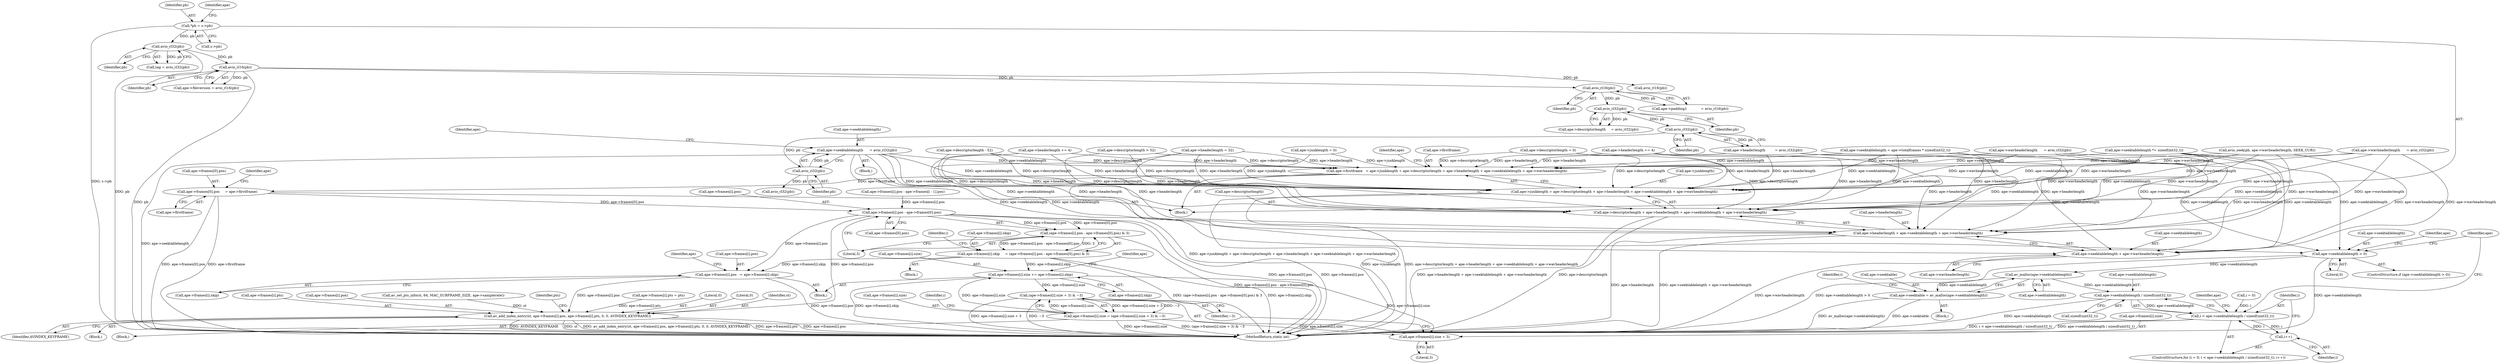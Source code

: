 digraph "0_FFmpeg_8312e3fc9041027a33c8bc667bb99740fdf41dd5@pointer" {
"1000212" [label="(Call,ape->seektablelength      = avio_rl32(pb))"];
"1000216" [label="(Call,avio_rl32(pb))"];
"1000210" [label="(Call,avio_rl32(pb))"];
"1000204" [label="(Call,avio_rl32(pb))"];
"1000198" [label="(Call,avio_rl16(pb))"];
"1000153" [label="(Call,avio_rl16(pb))"];
"1000136" [label="(Call,avio_rl32(pb))"];
"1000113" [label="(Call,*pb = s->pb)"];
"1000558" [label="(Call,ape->firstframe   = ape->junklength + ape->descriptorlength + ape->headerlength + ape->seektablelength + ape->wavheaderlength)"];
"1000649" [label="(Call,ape->frames[0].pos     = ape->firstframe)"];
"1000752" [label="(Call,ape->frames[i].pos - ape->frames[0].pos)"];
"1000751" [label="(Call,(ape->frames[i].pos - ape->frames[0].pos) & 3)"];
"1000743" [label="(Call,ape->frames[i].skip     = (ape->frames[i].pos - ape->frames[0].pos) & 3)"];
"1000821" [label="(Call,ape->frames[i].pos  -= ape->frames[i].skip)"];
"1001093" [label="(Call,av_add_index_entry(st, ape->frames[i].pos, ape->frames[i].pts, 0, 0, AVINDEX_KEYFRAME))"];
"1000836" [label="(Call,ape->frames[i].size += ape->frames[i].skip)"];
"1000859" [label="(Call,(ape->frames[i].size + 3) & ~3)"];
"1000851" [label="(Call,ape->frames[i].size = (ape->frames[i].size + 3) & ~3)"];
"1000860" [label="(Call,ape->frames[i].size + 3)"];
"1000562" [label="(Call,ape->junklength + ape->descriptorlength + ape->headerlength + ape->seektablelength + ape->wavheaderlength)"];
"1000566" [label="(Call,ape->descriptorlength + ape->headerlength + ape->seektablelength + ape->wavheaderlength)"];
"1000570" [label="(Call,ape->headerlength + ape->seektablelength + ape->wavheaderlength)"];
"1000574" [label="(Call,ape->seektablelength + ape->wavheaderlength)"];
"1000613" [label="(Call,ape->seektablelength > 0)"];
"1000623" [label="(Call,av_malloc(ape->seektablelength))"];
"1000619" [label="(Call,ape->seektable = av_malloc(ape->seektablelength))"];
"1000633" [label="(Call,ape->seektablelength / sizeof(uint32_t))"];
"1000631" [label="(Call,i < ape->seektablelength / sizeof(uint32_t))"];
"1000639" [label="(Call,i++)"];
"1000326" [label="(Call,avio_rl16(pb))"];
"1000220" [label="(Identifier,ape)"];
"1000212" [label="(Call,ape->seektablelength      = avio_rl32(pb))"];
"1000137" [label="(Identifier,pb)"];
"1000618" [label="(Block,)"];
"1000381" [label="(Call,ape->headerlength += 4)"];
"1000213" [label="(Call,ape->seektablelength)"];
"1000210" [label="(Call,avio_rl32(pb))"];
"1001094" [label="(Identifier,st)"];
"1000855" [label="(Identifier,ape)"];
"1000861" [label="(Call,ape->frames[i].size)"];
"1000346" [label="(Call,ape->wavheaderlength      = avio_rl32(pb))"];
"1000404" [label="(Call,ape->seektablelength *= sizeof(int32_t))"];
"1000211" [label="(Identifier,pb)"];
"1000664" [label="(Identifier,ape)"];
"1000726" [label="(Call,ape->frames[i].pos - ape->frames[i - 1].pos)"];
"1000217" [label="(Identifier,pb)"];
"1000690" [label="(Identifier,i)"];
"1000753" [label="(Call,ape->frames[i].pos)"];
"1000822" [label="(Call,ape->frames[i].pos)"];
"1000578" [label="(Call,ape->wavheaderlength)"];
"1000634" [label="(Call,ape->seektablelength)"];
"1000154" [label="(Identifier,pb)"];
"1000115" [label="(Call,s->pb)"];
"1000571" [label="(Call,ape->headerlength)"];
"1000114" [label="(Identifier,pb)"];
"1000639" [label="(Call,i++)"];
"1000821" [label="(Call,ape->frames[i].pos  -= ape->frames[i].skip)"];
"1001102" [label="(Call,ape->frames[i].pts)"];
"1001095" [label="(Call,ape->frames[i].pos)"];
"1000811" [label="(Block,)"];
"1001014" [label="(Call,av_set_pts_info(st, 64, MAC_SUBFRAME_SIZE, ape->samplerate))"];
"1000637" [label="(Call,sizeof(uint32_t))"];
"1000649" [label="(Call,ape->frames[0].pos     = ape->firstframe)"];
"1000617" [label="(Literal,0)"];
"1000256" [label="(Call,ape->descriptorlength - 52)"];
"1000206" [label="(Call,ape->headerlength         = avio_rl32(pb))"];
"1000205" [label="(Identifier,pb)"];
"1000752" [label="(Call,ape->frames[i].pos - ape->frames[0].pos)"];
"1000760" [label="(Call,ape->frames[0].pos)"];
"1000653" [label="(Identifier,ape)"];
"1000837" [label="(Call,ape->frames[i].size)"];
"1001113" [label="(Identifier,pts)"];
"1000120" [label="(Identifier,ape)"];
"1000650" [label="(Call,ape->frames[0].pos)"];
"1000136" [label="(Call,avio_rl32(pb))"];
"1000216" [label="(Call,avio_rl32(pb))"];
"1000575" [label="(Call,ape->seektablelength)"];
"1000631" [label="(Call,i < ape->seektablelength / sizeof(uint32_t))"];
"1000200" [label="(Call,ape->descriptorlength     = avio_rl32(pb))"];
"1000836" [label="(Call,ape->frames[i].size += ape->frames[i].skip)"];
"1000852" [label="(Call,ape->frames[i].size)"];
"1000149" [label="(Call,ape->fileversion = avio_rl16(pb))"];
"1000869" [label="(Identifier,~3)"];
"1000619" [label="(Call,ape->seektable = av_malloc(ape->seektablelength))"];
"1000614" [label="(Call,ape->seektablelength)"];
"1000644" [label="(Identifier,ape)"];
"1000558" [label="(Call,ape->firstframe   = ape->junklength + ape->descriptorlength + ape->headerlength + ape->seektablelength + ape->wavheaderlength)"];
"1000624" [label="(Call,ape->seektablelength)"];
"1000859" [label="(Call,(ape->frames[i].size + 3) & ~3)"];
"1000767" [label="(Literal,3)"];
"1000810" [label="(Identifier,i)"];
"1000629" [label="(Identifier,i)"];
"1000222" [label="(Call,avio_rl32(pb))"];
"1000249" [label="(Call,ape->descriptorlength > 52)"];
"1000840" [label="(Identifier,ape)"];
"1000111" [label="(Block,)"];
"1000204" [label="(Call,avio_rl32(pb))"];
"1000574" [label="(Call,ape->seektablelength + ape->wavheaderlength)"];
"1001083" [label="(Block,)"];
"1000829" [label="(Call,ape->frames[i].skip)"];
"1000744" [label="(Call,ape->frames[i].skip)"];
"1000621" [label="(Identifier,ape)"];
"1000153" [label="(Call,avio_rl16(pb))"];
"1000860" [label="(Call,ape->frames[i].size + 3)"];
"1000567" [label="(Call,ape->descriptorlength)"];
"1000613" [label="(Call,ape->seektablelength > 0)"];
"1000623" [label="(Call,av_malloc(ape->seektablelength))"];
"1000563" [label="(Call,ape->junklength)"];
"1001111" [label="(Identifier,AVINDEX_KEYFRAME)"];
"1000134" [label="(Call,tag = avio_rl32(pb))"];
"1000657" [label="(Call,ape->firstframe)"];
"1000317" [label="(Call,ape->headerlength = 32)"];
"1000612" [label="(ControlStructure,if (ape->seektablelength > 0))"];
"1001084" [label="(Call,ape->frames[i].pts = pts)"];
"1000198" [label="(Call,avio_rl16(pb))"];
"1000562" [label="(Call,ape->junklength + ape->descriptorlength + ape->headerlength + ape->seektablelength + ape->wavheaderlength)"];
"1000559" [label="(Call,ape->firstframe)"];
"1000691" [label="(Block,)"];
"1000500" [label="(Call,avio_seek(pb, ape->wavheaderlength, SEEK_CUR))"];
"1000633" [label="(Call,ape->seektablelength / sizeof(uint32_t))"];
"1000570" [label="(Call,ape->headerlength + ape->seektablelength + ape->wavheaderlength)"];
"1000411" [label="(Call,ape->seektablelength = ape->totalframes * sizeof(int32_t))"];
"1000194" [label="(Call,ape->padding1             = avio_rl16(pb))"];
"1000627" [label="(ControlStructure,for (i = 0; i < ape->seektablelength / sizeof(uint32_t); i++))"];
"1000868" [label="(Literal,3)"];
"1000628" [label="(Call,i = 0)"];
"1000851" [label="(Call,ape->frames[i].size = (ape->frames[i].size + 3) & ~3)"];
"1001093" [label="(Call,av_add_index_entry(st, ape->frames[i].pos, ape->frames[i].pts, 0, 0, AVINDEX_KEYFRAME))"];
"1000113" [label="(Call,*pb = s->pb)"];
"1000751" [label="(Call,(ape->frames[i].pos - ape->frames[0].pos) & 3)"];
"1000743" [label="(Call,ape->frames[i].skip     = (ape->frames[i].pos - ape->frames[0].pos) & 3)"];
"1000820" [label="(Block,)"];
"1000312" [label="(Call,ape->descriptorlength = 0)"];
"1000129" [label="(Call,ape->junklength = 0)"];
"1000632" [label="(Identifier,i)"];
"1000399" [label="(Call,ape->headerlength += 4)"];
"1000620" [label="(Call,ape->seektable)"];
"1000218" [label="(Call,ape->wavheaderlength      = avio_rl32(pb))"];
"1001109" [label="(Literal,0)"];
"1000566" [label="(Call,ape->descriptorlength + ape->headerlength + ape->seektablelength + ape->wavheaderlength)"];
"1001121" [label="(MethodReturn,static int)"];
"1000640" [label="(Identifier,i)"];
"1000844" [label="(Call,ape->frames[i].skip)"];
"1000199" [label="(Identifier,pb)"];
"1000193" [label="(Block,)"];
"1000583" [label="(Identifier,ape)"];
"1001110" [label="(Literal,0)"];
"1000212" -> "1000193"  [label="AST: "];
"1000212" -> "1000216"  [label="CFG: "];
"1000213" -> "1000212"  [label="AST: "];
"1000216" -> "1000212"  [label="AST: "];
"1000220" -> "1000212"  [label="CFG: "];
"1000212" -> "1001121"  [label="DDG: ape->seektablelength"];
"1000216" -> "1000212"  [label="DDG: pb"];
"1000212" -> "1000558"  [label="DDG: ape->seektablelength"];
"1000212" -> "1000562"  [label="DDG: ape->seektablelength"];
"1000212" -> "1000566"  [label="DDG: ape->seektablelength"];
"1000212" -> "1000570"  [label="DDG: ape->seektablelength"];
"1000212" -> "1000574"  [label="DDG: ape->seektablelength"];
"1000212" -> "1000613"  [label="DDG: ape->seektablelength"];
"1000216" -> "1000217"  [label="CFG: "];
"1000217" -> "1000216"  [label="AST: "];
"1000210" -> "1000216"  [label="DDG: pb"];
"1000216" -> "1000222"  [label="DDG: pb"];
"1000210" -> "1000206"  [label="AST: "];
"1000210" -> "1000211"  [label="CFG: "];
"1000211" -> "1000210"  [label="AST: "];
"1000206" -> "1000210"  [label="CFG: "];
"1000210" -> "1000206"  [label="DDG: pb"];
"1000204" -> "1000210"  [label="DDG: pb"];
"1000204" -> "1000200"  [label="AST: "];
"1000204" -> "1000205"  [label="CFG: "];
"1000205" -> "1000204"  [label="AST: "];
"1000200" -> "1000204"  [label="CFG: "];
"1000204" -> "1000200"  [label="DDG: pb"];
"1000198" -> "1000204"  [label="DDG: pb"];
"1000198" -> "1000194"  [label="AST: "];
"1000198" -> "1000199"  [label="CFG: "];
"1000199" -> "1000198"  [label="AST: "];
"1000194" -> "1000198"  [label="CFG: "];
"1000198" -> "1000194"  [label="DDG: pb"];
"1000153" -> "1000198"  [label="DDG: pb"];
"1000153" -> "1000149"  [label="AST: "];
"1000153" -> "1000154"  [label="CFG: "];
"1000154" -> "1000153"  [label="AST: "];
"1000149" -> "1000153"  [label="CFG: "];
"1000153" -> "1001121"  [label="DDG: pb"];
"1000153" -> "1000149"  [label="DDG: pb"];
"1000136" -> "1000153"  [label="DDG: pb"];
"1000153" -> "1000326"  [label="DDG: pb"];
"1000136" -> "1000134"  [label="AST: "];
"1000136" -> "1000137"  [label="CFG: "];
"1000137" -> "1000136"  [label="AST: "];
"1000134" -> "1000136"  [label="CFG: "];
"1000136" -> "1001121"  [label="DDG: pb"];
"1000136" -> "1000134"  [label="DDG: pb"];
"1000113" -> "1000136"  [label="DDG: pb"];
"1000113" -> "1000111"  [label="AST: "];
"1000113" -> "1000115"  [label="CFG: "];
"1000114" -> "1000113"  [label="AST: "];
"1000115" -> "1000113"  [label="AST: "];
"1000120" -> "1000113"  [label="CFG: "];
"1000113" -> "1001121"  [label="DDG: s->pb"];
"1000558" -> "1000111"  [label="AST: "];
"1000558" -> "1000562"  [label="CFG: "];
"1000559" -> "1000558"  [label="AST: "];
"1000562" -> "1000558"  [label="AST: "];
"1000583" -> "1000558"  [label="CFG: "];
"1000558" -> "1001121"  [label="DDG: ape->junklength + ape->descriptorlength + ape->headerlength + ape->seektablelength + ape->wavheaderlength"];
"1000129" -> "1000558"  [label="DDG: ape->junklength"];
"1000312" -> "1000558"  [label="DDG: ape->descriptorlength"];
"1000256" -> "1000558"  [label="DDG: ape->descriptorlength"];
"1000249" -> "1000558"  [label="DDG: ape->descriptorlength"];
"1000317" -> "1000558"  [label="DDG: ape->headerlength"];
"1000381" -> "1000558"  [label="DDG: ape->headerlength"];
"1000399" -> "1000558"  [label="DDG: ape->headerlength"];
"1000206" -> "1000558"  [label="DDG: ape->headerlength"];
"1000404" -> "1000558"  [label="DDG: ape->seektablelength"];
"1000411" -> "1000558"  [label="DDG: ape->seektablelength"];
"1000218" -> "1000558"  [label="DDG: ape->wavheaderlength"];
"1000346" -> "1000558"  [label="DDG: ape->wavheaderlength"];
"1000500" -> "1000558"  [label="DDG: ape->wavheaderlength"];
"1000558" -> "1000649"  [label="DDG: ape->firstframe"];
"1000649" -> "1000111"  [label="AST: "];
"1000649" -> "1000657"  [label="CFG: "];
"1000650" -> "1000649"  [label="AST: "];
"1000657" -> "1000649"  [label="AST: "];
"1000664" -> "1000649"  [label="CFG: "];
"1000649" -> "1001121"  [label="DDG: ape->frames[0].pos"];
"1000649" -> "1001121"  [label="DDG: ape->firstframe"];
"1000649" -> "1000752"  [label="DDG: ape->frames[0].pos"];
"1000752" -> "1000751"  [label="AST: "];
"1000752" -> "1000760"  [label="CFG: "];
"1000753" -> "1000752"  [label="AST: "];
"1000760" -> "1000752"  [label="AST: "];
"1000767" -> "1000752"  [label="CFG: "];
"1000752" -> "1001121"  [label="DDG: ape->frames[0].pos"];
"1000752" -> "1001121"  [label="DDG: ape->frames[i].pos"];
"1000752" -> "1000751"  [label="DDG: ape->frames[i].pos"];
"1000752" -> "1000751"  [label="DDG: ape->frames[0].pos"];
"1000726" -> "1000752"  [label="DDG: ape->frames[i].pos"];
"1000752" -> "1000821"  [label="DDG: ape->frames[i].pos"];
"1000752" -> "1001093"  [label="DDG: ape->frames[i].pos"];
"1000751" -> "1000743"  [label="AST: "];
"1000751" -> "1000767"  [label="CFG: "];
"1000767" -> "1000751"  [label="AST: "];
"1000743" -> "1000751"  [label="CFG: "];
"1000751" -> "1001121"  [label="DDG: ape->frames[i].pos - ape->frames[0].pos"];
"1000751" -> "1000743"  [label="DDG: ape->frames[i].pos - ape->frames[0].pos"];
"1000751" -> "1000743"  [label="DDG: 3"];
"1000743" -> "1000691"  [label="AST: "];
"1000744" -> "1000743"  [label="AST: "];
"1000690" -> "1000743"  [label="CFG: "];
"1000743" -> "1001121"  [label="DDG: (ape->frames[i].pos - ape->frames[0].pos) & 3"];
"1000743" -> "1001121"  [label="DDG: ape->frames[i].skip"];
"1000743" -> "1000821"  [label="DDG: ape->frames[i].skip"];
"1000743" -> "1000836"  [label="DDG: ape->frames[i].skip"];
"1000821" -> "1000820"  [label="AST: "];
"1000821" -> "1000829"  [label="CFG: "];
"1000822" -> "1000821"  [label="AST: "];
"1000829" -> "1000821"  [label="AST: "];
"1000840" -> "1000821"  [label="CFG: "];
"1000821" -> "1001121"  [label="DDG: ape->frames[i].pos"];
"1000821" -> "1001093"  [label="DDG: ape->frames[i].pos"];
"1001093" -> "1001083"  [label="AST: "];
"1001093" -> "1001111"  [label="CFG: "];
"1001094" -> "1001093"  [label="AST: "];
"1001095" -> "1001093"  [label="AST: "];
"1001102" -> "1001093"  [label="AST: "];
"1001109" -> "1001093"  [label="AST: "];
"1001110" -> "1001093"  [label="AST: "];
"1001111" -> "1001093"  [label="AST: "];
"1001113" -> "1001093"  [label="CFG: "];
"1001093" -> "1001121"  [label="DDG: AVINDEX_KEYFRAME"];
"1001093" -> "1001121"  [label="DDG: st"];
"1001093" -> "1001121"  [label="DDG: av_add_index_entry(st, ape->frames[i].pos, ape->frames[i].pts, 0, 0, AVINDEX_KEYFRAME)"];
"1001093" -> "1001121"  [label="DDG: ape->frames[i].pts"];
"1001093" -> "1001121"  [label="DDG: ape->frames[i].pos"];
"1001014" -> "1001093"  [label="DDG: st"];
"1001084" -> "1001093"  [label="DDG: ape->frames[i].pts"];
"1000836" -> "1000820"  [label="AST: "];
"1000836" -> "1000844"  [label="CFG: "];
"1000837" -> "1000836"  [label="AST: "];
"1000844" -> "1000836"  [label="AST: "];
"1000855" -> "1000836"  [label="CFG: "];
"1000836" -> "1001121"  [label="DDG: ape->frames[i].skip"];
"1000851" -> "1000836"  [label="DDG: ape->frames[i].size"];
"1000836" -> "1000859"  [label="DDG: ape->frames[i].size"];
"1000836" -> "1000860"  [label="DDG: ape->frames[i].size"];
"1000859" -> "1000851"  [label="AST: "];
"1000859" -> "1000869"  [label="CFG: "];
"1000860" -> "1000859"  [label="AST: "];
"1000869" -> "1000859"  [label="AST: "];
"1000851" -> "1000859"  [label="CFG: "];
"1000859" -> "1001121"  [label="DDG: ape->frames[i].size + 3"];
"1000859" -> "1001121"  [label="DDG: ~3"];
"1000859" -> "1000851"  [label="DDG: ape->frames[i].size + 3"];
"1000859" -> "1000851"  [label="DDG: ~3"];
"1000851" -> "1000859"  [label="DDG: ape->frames[i].size"];
"1000851" -> "1000811"  [label="AST: "];
"1000852" -> "1000851"  [label="AST: "];
"1000810" -> "1000851"  [label="CFG: "];
"1000851" -> "1001121"  [label="DDG: ape->frames[i].size"];
"1000851" -> "1001121"  [label="DDG: (ape->frames[i].size + 3) & ~3"];
"1000851" -> "1000860"  [label="DDG: ape->frames[i].size"];
"1000860" -> "1000868"  [label="CFG: "];
"1000861" -> "1000860"  [label="AST: "];
"1000868" -> "1000860"  [label="AST: "];
"1000869" -> "1000860"  [label="CFG: "];
"1000562" -> "1000566"  [label="CFG: "];
"1000563" -> "1000562"  [label="AST: "];
"1000566" -> "1000562"  [label="AST: "];
"1000562" -> "1001121"  [label="DDG: ape->junklength"];
"1000562" -> "1001121"  [label="DDG: ape->descriptorlength + ape->headerlength + ape->seektablelength + ape->wavheaderlength"];
"1000129" -> "1000562"  [label="DDG: ape->junklength"];
"1000312" -> "1000562"  [label="DDG: ape->descriptorlength"];
"1000256" -> "1000562"  [label="DDG: ape->descriptorlength"];
"1000249" -> "1000562"  [label="DDG: ape->descriptorlength"];
"1000317" -> "1000562"  [label="DDG: ape->headerlength"];
"1000381" -> "1000562"  [label="DDG: ape->headerlength"];
"1000399" -> "1000562"  [label="DDG: ape->headerlength"];
"1000206" -> "1000562"  [label="DDG: ape->headerlength"];
"1000404" -> "1000562"  [label="DDG: ape->seektablelength"];
"1000411" -> "1000562"  [label="DDG: ape->seektablelength"];
"1000218" -> "1000562"  [label="DDG: ape->wavheaderlength"];
"1000346" -> "1000562"  [label="DDG: ape->wavheaderlength"];
"1000500" -> "1000562"  [label="DDG: ape->wavheaderlength"];
"1000566" -> "1000570"  [label="CFG: "];
"1000567" -> "1000566"  [label="AST: "];
"1000570" -> "1000566"  [label="AST: "];
"1000566" -> "1001121"  [label="DDG: ape->descriptorlength"];
"1000566" -> "1001121"  [label="DDG: ape->headerlength + ape->seektablelength + ape->wavheaderlength"];
"1000312" -> "1000566"  [label="DDG: ape->descriptorlength"];
"1000256" -> "1000566"  [label="DDG: ape->descriptorlength"];
"1000249" -> "1000566"  [label="DDG: ape->descriptorlength"];
"1000317" -> "1000566"  [label="DDG: ape->headerlength"];
"1000381" -> "1000566"  [label="DDG: ape->headerlength"];
"1000399" -> "1000566"  [label="DDG: ape->headerlength"];
"1000206" -> "1000566"  [label="DDG: ape->headerlength"];
"1000404" -> "1000566"  [label="DDG: ape->seektablelength"];
"1000411" -> "1000566"  [label="DDG: ape->seektablelength"];
"1000218" -> "1000566"  [label="DDG: ape->wavheaderlength"];
"1000346" -> "1000566"  [label="DDG: ape->wavheaderlength"];
"1000500" -> "1000566"  [label="DDG: ape->wavheaderlength"];
"1000570" -> "1000574"  [label="CFG: "];
"1000571" -> "1000570"  [label="AST: "];
"1000574" -> "1000570"  [label="AST: "];
"1000570" -> "1001121"  [label="DDG: ape->headerlength"];
"1000570" -> "1001121"  [label="DDG: ape->seektablelength + ape->wavheaderlength"];
"1000317" -> "1000570"  [label="DDG: ape->headerlength"];
"1000381" -> "1000570"  [label="DDG: ape->headerlength"];
"1000399" -> "1000570"  [label="DDG: ape->headerlength"];
"1000206" -> "1000570"  [label="DDG: ape->headerlength"];
"1000404" -> "1000570"  [label="DDG: ape->seektablelength"];
"1000411" -> "1000570"  [label="DDG: ape->seektablelength"];
"1000218" -> "1000570"  [label="DDG: ape->wavheaderlength"];
"1000346" -> "1000570"  [label="DDG: ape->wavheaderlength"];
"1000500" -> "1000570"  [label="DDG: ape->wavheaderlength"];
"1000574" -> "1000578"  [label="CFG: "];
"1000575" -> "1000574"  [label="AST: "];
"1000578" -> "1000574"  [label="AST: "];
"1000574" -> "1001121"  [label="DDG: ape->wavheaderlength"];
"1000404" -> "1000574"  [label="DDG: ape->seektablelength"];
"1000411" -> "1000574"  [label="DDG: ape->seektablelength"];
"1000218" -> "1000574"  [label="DDG: ape->wavheaderlength"];
"1000346" -> "1000574"  [label="DDG: ape->wavheaderlength"];
"1000500" -> "1000574"  [label="DDG: ape->wavheaderlength"];
"1000613" -> "1000612"  [label="AST: "];
"1000613" -> "1000617"  [label="CFG: "];
"1000614" -> "1000613"  [label="AST: "];
"1000617" -> "1000613"  [label="AST: "];
"1000621" -> "1000613"  [label="CFG: "];
"1000653" -> "1000613"  [label="CFG: "];
"1000613" -> "1001121"  [label="DDG: ape->seektablelength"];
"1000613" -> "1001121"  [label="DDG: ape->seektablelength > 0"];
"1000404" -> "1000613"  [label="DDG: ape->seektablelength"];
"1000411" -> "1000613"  [label="DDG: ape->seektablelength"];
"1000613" -> "1000623"  [label="DDG: ape->seektablelength"];
"1000623" -> "1000619"  [label="AST: "];
"1000623" -> "1000624"  [label="CFG: "];
"1000624" -> "1000623"  [label="AST: "];
"1000619" -> "1000623"  [label="CFG: "];
"1000623" -> "1000619"  [label="DDG: ape->seektablelength"];
"1000623" -> "1000633"  [label="DDG: ape->seektablelength"];
"1000619" -> "1000618"  [label="AST: "];
"1000620" -> "1000619"  [label="AST: "];
"1000629" -> "1000619"  [label="CFG: "];
"1000619" -> "1001121"  [label="DDG: av_malloc(ape->seektablelength)"];
"1000619" -> "1001121"  [label="DDG: ape->seektable"];
"1000633" -> "1000631"  [label="AST: "];
"1000633" -> "1000637"  [label="CFG: "];
"1000634" -> "1000633"  [label="AST: "];
"1000637" -> "1000633"  [label="AST: "];
"1000631" -> "1000633"  [label="CFG: "];
"1000633" -> "1001121"  [label="DDG: ape->seektablelength"];
"1000633" -> "1000631"  [label="DDG: ape->seektablelength"];
"1000631" -> "1000627"  [label="AST: "];
"1000632" -> "1000631"  [label="AST: "];
"1000644" -> "1000631"  [label="CFG: "];
"1000653" -> "1000631"  [label="CFG: "];
"1000631" -> "1001121"  [label="DDG: ape->seektablelength / sizeof(uint32_t)"];
"1000631" -> "1001121"  [label="DDG: i < ape->seektablelength / sizeof(uint32_t)"];
"1000628" -> "1000631"  [label="DDG: i"];
"1000639" -> "1000631"  [label="DDG: i"];
"1000631" -> "1000639"  [label="DDG: i"];
"1000639" -> "1000627"  [label="AST: "];
"1000639" -> "1000640"  [label="CFG: "];
"1000640" -> "1000639"  [label="AST: "];
"1000632" -> "1000639"  [label="CFG: "];
}
